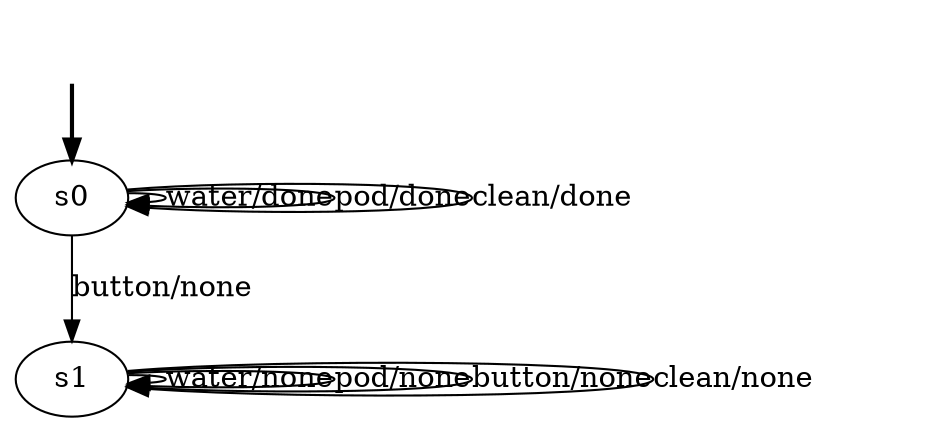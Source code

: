 digraph {
	fake [style=invisible]
	s0 [root=true]
	s1
	fake -> s0 [style=bold]
	s0 -> s0 [label="water/done"]
	s0 -> s0 [label="pod/done"]
	s0 -> s1 [label="button/none"]
	s0 -> s0 [label="clean/done"]
	s1 -> s1 [label="water/none"]
	s1 -> s1 [label="pod/none"]
	s1 -> s1 [label="button/none"]
	s1 -> s1 [label="clean/none"]
}
